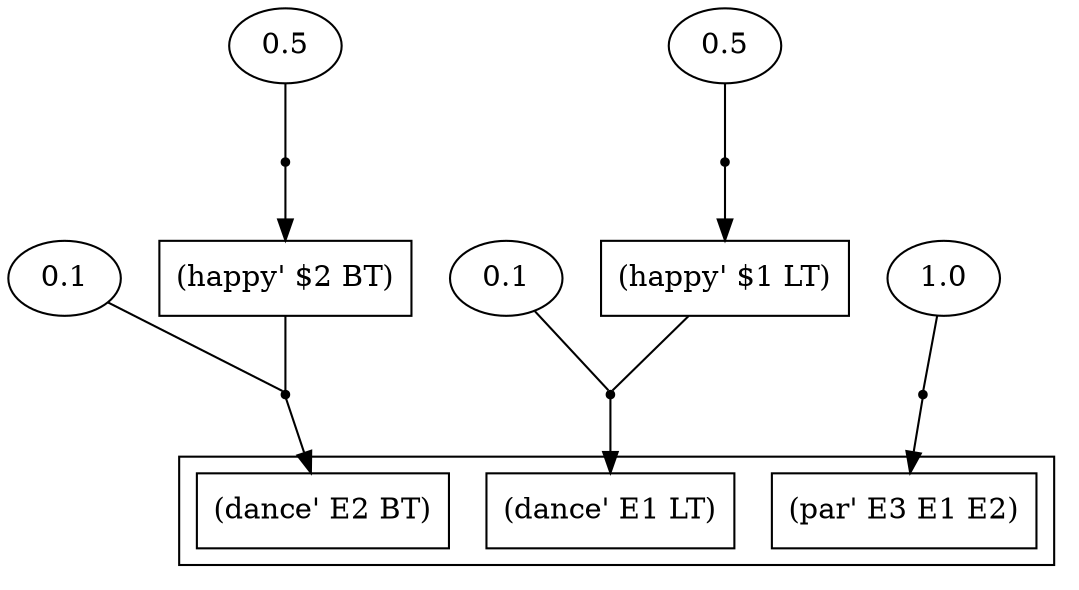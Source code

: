 digraph proof {
 graph [rankdir="TB"]
  e0 [label="0.1"];
  e1 [label="0.5"];
  e2 [label="0.1"];
  e3 [label="0.5"];
  e4 [label="1.0"];
  i0 [shape=box label="(happy' $1 LT)"];
  i1 [shape=box label="(happy' $2 BT)"];
  r0 [shape=point];
  r0 -> o0
  i0 -> r0 [arrowhead=none]
  e0 -> r0 [arrowhead=none]
  r1 [shape=point];
  r1 -> i0
  e1 -> r1 [arrowhead=none]
  r2 [shape=point];
  r2 -> o1
  i1 -> r2 [arrowhead=none]
  e2 -> r2 [arrowhead=none]
  r3 [shape=point];
  r3 -> i1
  e3 -> r3 [arrowhead=none]
  r4 [shape=point];
  r4 -> o2
  e4 -> r4 [arrowhead=none]
 subgraph cluster {  o0 [shape=box label="(dance' E1 LT)"];
  o1 [shape=box label="(dance' E2 BT)"];
  o2 [shape=box label="(par' E3 E1 E2)"];
 }
}

